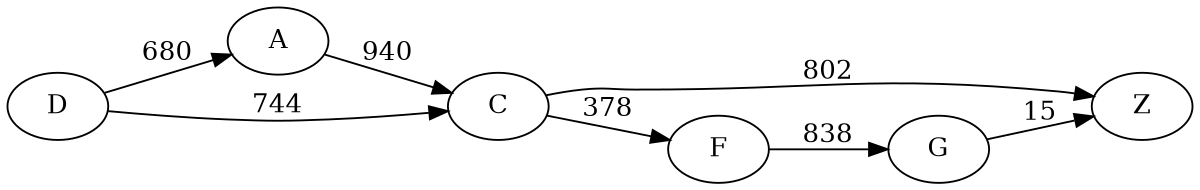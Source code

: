 digraph G {
	rankdir=LR size="8,5"
	D
	A
	D -> A [label=680]
	D
	C
	D -> C [label=744]
	A
	C
	A -> C [label=940]
	C
	Z
	C -> Z [label=802]
	C
	F
	C -> F [label=378]
	F
	G
	F -> G [label=838]
	G
	Z
	G -> Z [label=15]
}
